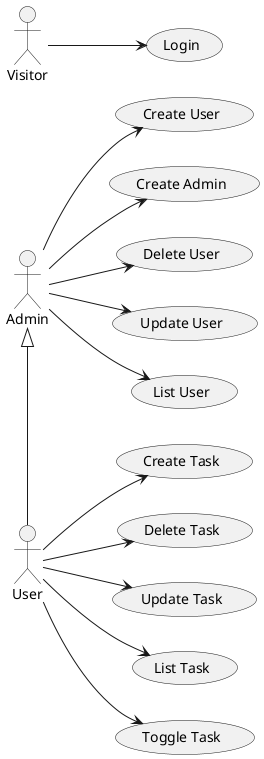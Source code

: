 @startuml
'https://plantuml.com/use-case-diagram

left to right direction

actor Visitor

actor Admin

actor User

Visitor --> (Login)

User --> (Create Task)
User --> (Delete Task)
User --> (Update Task)
User --> (List Task)
User --> (Toggle Task)

Admin <|- User

Admin --> (Create User)
Admin --> (Create Admin)
Admin --> (Delete User)
Admin --> (Update User)
Admin --> (List User)

@enduml
